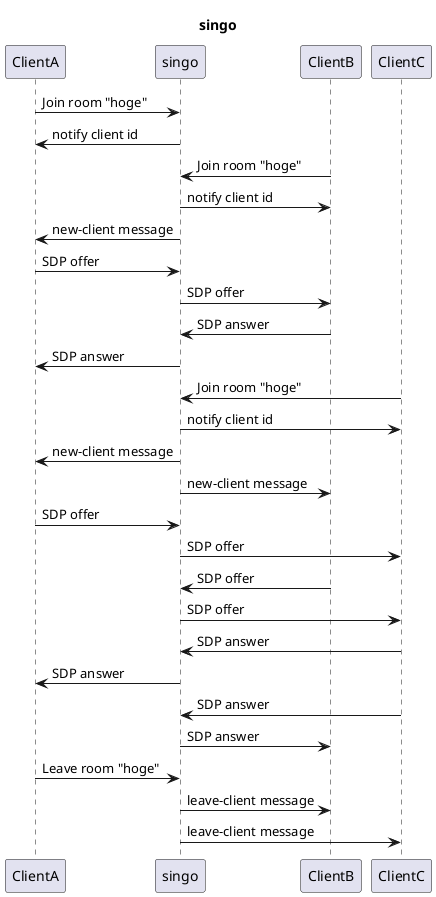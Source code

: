 @startuml
title singo

ClientA -> singo: Join room "hoge"
singo -> ClientA: notify client id
ClientB -> singo: Join room "hoge"
singo -> ClientB: notify client id
singo -> ClientA: new-client message
ClientA -> singo: SDP offer
singo -> ClientB: SDP offer
ClientB -> singo: SDP answer
singo -> ClientA: SDP answer
ClientC -> singo: Join room "hoge"
singo -> ClientC: notify client id
singo -> ClientA: new-client message
singo -> ClientB: new-client message
ClientA -> singo: SDP offer
singo -> ClientC: SDP offer
ClientB -> singo: SDP offer
singo -> ClientC: SDP offer
ClientC -> singo: SDP answer
singo -> ClientA: SDP answer
ClientC -> singo: SDP answer
singo -> ClientB: SDP answer

ClientA -> singo: Leave room "hoge"
singo -> ClientB: leave-client message
singo -> ClientC: leave-client message

@enduml